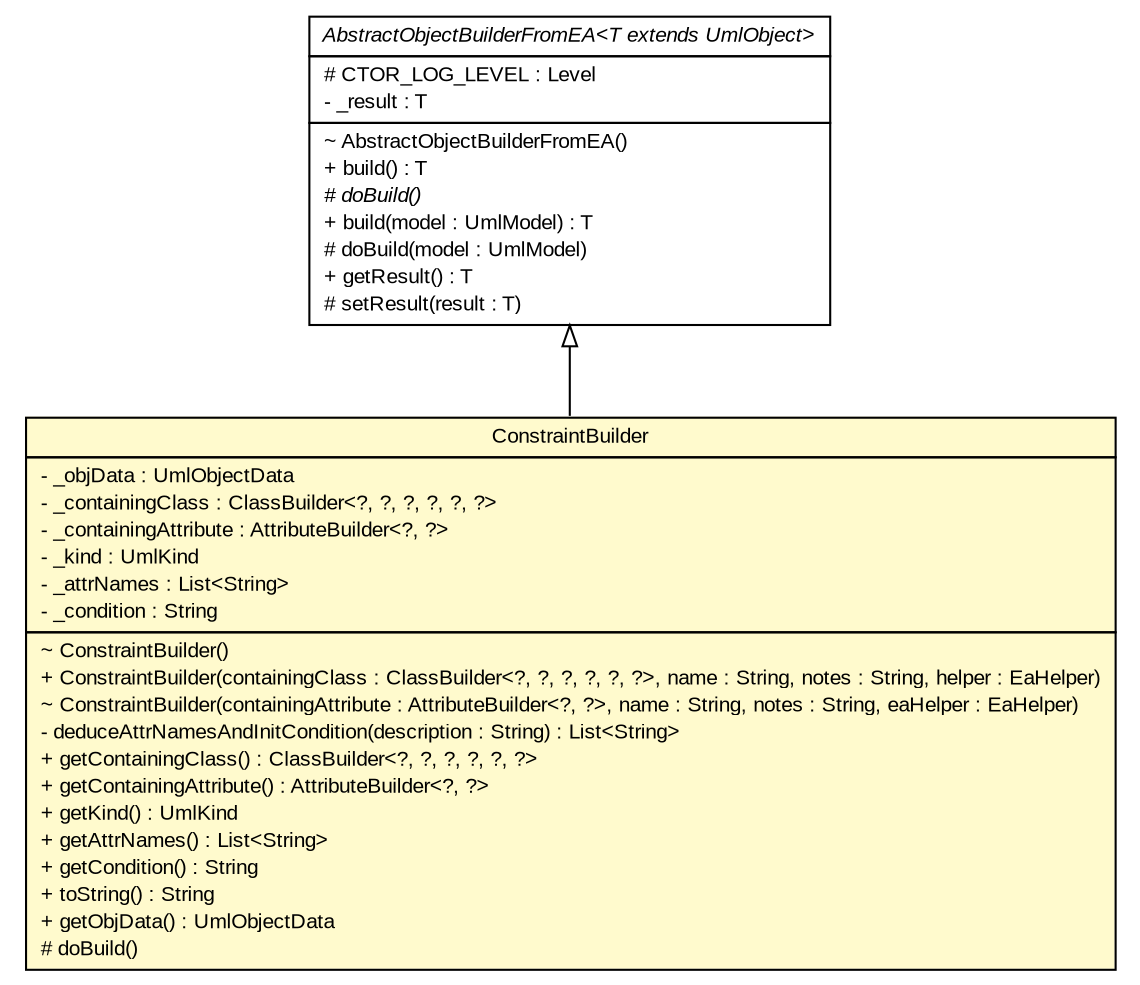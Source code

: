 #!/usr/local/bin/dot
#
# Class diagram 
# Generated by UMLGraph version R5_6_6-6-g3bdff0 (http://www.umlgraph.org/)
#

digraph G {
	edge [fontname="arial",fontsize=10,labelfontname="arial",labelfontsize=10];
	node [fontname="arial",fontsize=10,shape=plaintext];
	nodesep=0.25;
	ranksep=0.5;
	// org.tanjakostic.jcleancim.builder.ea.ConstraintBuilder
	c83036 [label=<<table title="org.tanjakostic.jcleancim.builder.ea.ConstraintBuilder" border="0" cellborder="1" cellspacing="0" cellpadding="2" port="p" bgcolor="lemonChiffon" href="./ConstraintBuilder.html">
		<tr><td><table border="0" cellspacing="0" cellpadding="1">
<tr><td align="center" balign="center"> ConstraintBuilder </td></tr>
		</table></td></tr>
		<tr><td><table border="0" cellspacing="0" cellpadding="1">
<tr><td align="left" balign="left"> - _objData : UmlObjectData </td></tr>
<tr><td align="left" balign="left"> - _containingClass : ClassBuilder&lt;?, ?, ?, ?, ?, ?&gt; </td></tr>
<tr><td align="left" balign="left"> - _containingAttribute : AttributeBuilder&lt;?, ?&gt; </td></tr>
<tr><td align="left" balign="left"> - _kind : UmlKind </td></tr>
<tr><td align="left" balign="left"> - _attrNames : List&lt;String&gt; </td></tr>
<tr><td align="left" balign="left"> - _condition : String </td></tr>
		</table></td></tr>
		<tr><td><table border="0" cellspacing="0" cellpadding="1">
<tr><td align="left" balign="left"> ~ ConstraintBuilder() </td></tr>
<tr><td align="left" balign="left"> + ConstraintBuilder(containingClass : ClassBuilder&lt;?, ?, ?, ?, ?, ?&gt;, name : String, notes : String, helper : EaHelper) </td></tr>
<tr><td align="left" balign="left"> ~ ConstraintBuilder(containingAttribute : AttributeBuilder&lt;?, ?&gt;, name : String, notes : String, eaHelper : EaHelper) </td></tr>
<tr><td align="left" balign="left"> - deduceAttrNamesAndInitCondition(description : String) : List&lt;String&gt; </td></tr>
<tr><td align="left" balign="left"> + getContainingClass() : ClassBuilder&lt;?, ?, ?, ?, ?, ?&gt; </td></tr>
<tr><td align="left" balign="left"> + getContainingAttribute() : AttributeBuilder&lt;?, ?&gt; </td></tr>
<tr><td align="left" balign="left"> + getKind() : UmlKind </td></tr>
<tr><td align="left" balign="left"> + getAttrNames() : List&lt;String&gt; </td></tr>
<tr><td align="left" balign="left"> + getCondition() : String </td></tr>
<tr><td align="left" balign="left"> + toString() : String </td></tr>
<tr><td align="left" balign="left"> + getObjData() : UmlObjectData </td></tr>
<tr><td align="left" balign="left"> # doBuild() </td></tr>
		</table></td></tr>
		</table>>, URL="./ConstraintBuilder.html", fontname="arial", fontcolor="black", fontsize=10.0];
	// org.tanjakostic.jcleancim.builder.ea.AbstractObjectBuilderFromEA<T extends org.tanjakostic.jcleancim.model.UmlObject>
	c83041 [label=<<table title="org.tanjakostic.jcleancim.builder.ea.AbstractObjectBuilderFromEA" border="0" cellborder="1" cellspacing="0" cellpadding="2" port="p" href="./AbstractObjectBuilderFromEA.html">
		<tr><td><table border="0" cellspacing="0" cellpadding="1">
<tr><td align="center" balign="center"><font face="Arial Italic"> AbstractObjectBuilderFromEA&lt;T extends UmlObject&gt; </font></td></tr>
		</table></td></tr>
		<tr><td><table border="0" cellspacing="0" cellpadding="1">
<tr><td align="left" balign="left"> # CTOR_LOG_LEVEL : Level </td></tr>
<tr><td align="left" balign="left"> - _result : T </td></tr>
		</table></td></tr>
		<tr><td><table border="0" cellspacing="0" cellpadding="1">
<tr><td align="left" balign="left"> ~ AbstractObjectBuilderFromEA() </td></tr>
<tr><td align="left" balign="left"> + build() : T </td></tr>
<tr><td align="left" balign="left"><font face="Arial Italic" point-size="10.0"> # doBuild() </font></td></tr>
<tr><td align="left" balign="left"> + build(model : UmlModel) : T </td></tr>
<tr><td align="left" balign="left"> # doBuild(model : UmlModel) </td></tr>
<tr><td align="left" balign="left"> + getResult() : T </td></tr>
<tr><td align="left" balign="left"> # setResult(result : T) </td></tr>
		</table></td></tr>
		</table>>, URL="./AbstractObjectBuilderFromEA.html", fontname="arial", fontcolor="black", fontsize=10.0];
	//org.tanjakostic.jcleancim.builder.ea.ConstraintBuilder extends org.tanjakostic.jcleancim.builder.ea.AbstractObjectBuilderFromEA<org.tanjakostic.jcleancim.model.UmlConstraint>
	c83041:p -> c83036:p [dir=back,arrowtail=empty];
}

